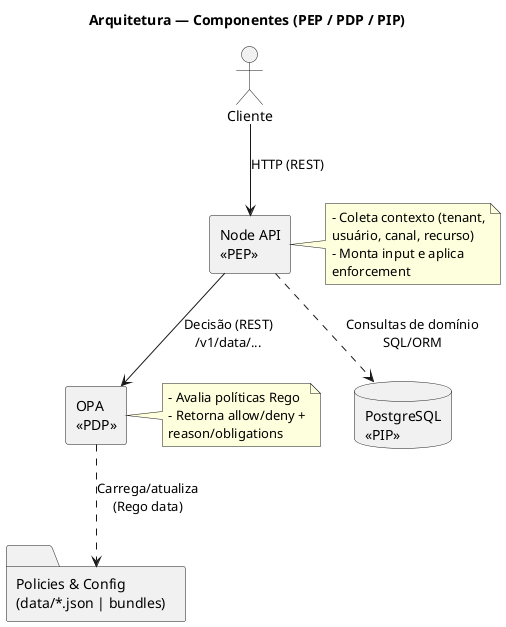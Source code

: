@startuml
title Arquitetura — Componentes (PEP / PDP / PIP)

skinparam componentStyle rectangle
skinparam wrapWidth 200
skinparam maxMessageSize 200

actor "Cliente" as Client

component "Node API\n<<PEP>>" as PEP
component "OPA\n<<PDP>>" as PDP
database  "PostgreSQL\n<<PIP>>" as PIP
folder    "Policies & Config\n(data/*.json | bundles)" as DATA

Client --> PEP : HTTP (REST)
PEP --> PDP   : Decisão (REST)\n/v1/data/...
PEP ..> PIP   : Consultas de domínio\nSQL/ORM
PDP ..> DATA  : Carrega/atualiza\n(Rego data)

note right of PEP
  - Coleta contexto (tenant, usuário, canal, recurso)
  - Monta input e aplica enforcement
end note

note right of PDP
  - Avalia políticas Rego
  - Retorna allow/deny + reason/obligations
end note
@enduml
